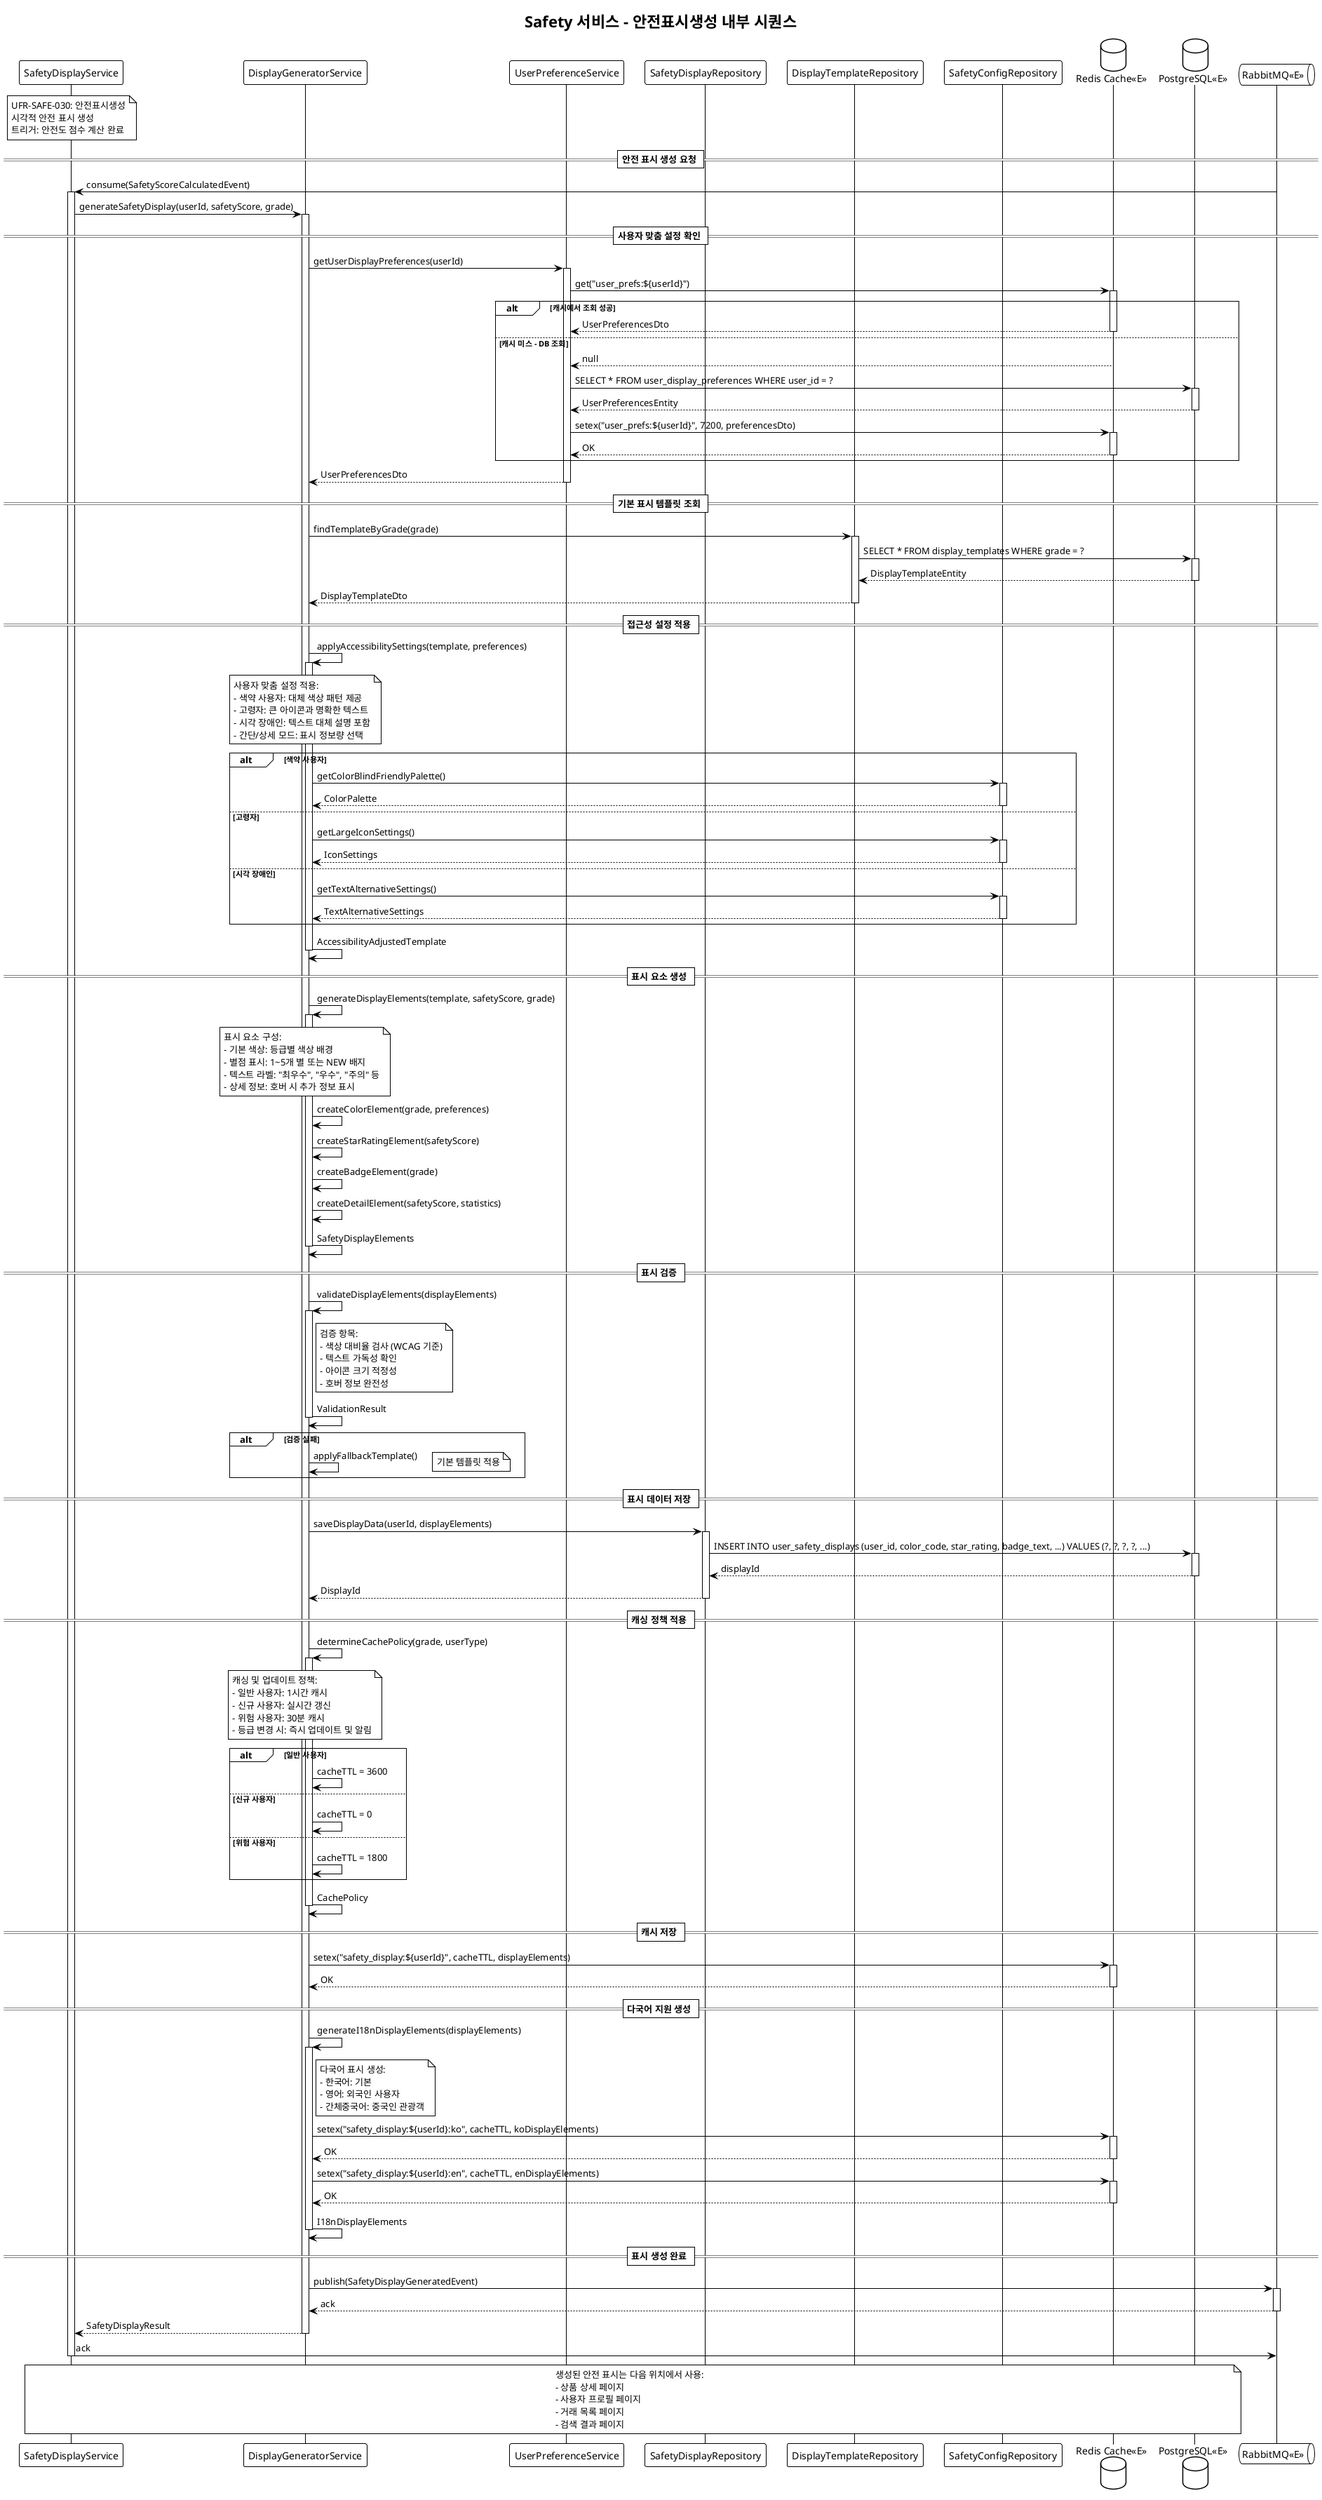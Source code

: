@startuml
!theme mono

title Safety 서비스 - 안전표시생성 내부 시퀀스

participant "SafetyDisplayService" as displayService
participant "DisplayGeneratorService" as generatorService
participant "UserPreferenceService" as prefService
participant "SafetyDisplayRepository" as displayRepo
participant "DisplayTemplateRepository" as templateRepo
participant "SafetyConfigRepository" as configRepo
database "Redis Cache<<E>>" as cache
database "PostgreSQL<<E>>" as database
queue "RabbitMQ<<E>>" as messageQueue

note over displayService
UFR-SAFE-030: 안전표시생성
시각적 안전 표시 생성
트리거: 안전도 점수 계산 완료
end note

== 안전 표시 생성 요청 ==
messageQueue -> displayService: consume(SafetyScoreCalculatedEvent)
activate displayService

displayService -> generatorService: generateSafetyDisplay(userId, safetyScore, grade)
activate generatorService

== 사용자 맞춤 설정 확인 ==
generatorService -> prefService: getUserDisplayPreferences(userId)
activate prefService

prefService -> cache: get("user_prefs:${userId}")
activate cache

alt 캐시에서 조회 성공
    cache --> prefService: UserPreferencesDto
    deactivate cache

else 캐시 미스 - DB 조회
    cache --> prefService: null
    deactivate cache

    prefService -> database: SELECT * FROM user_display_preferences WHERE user_id = ?
    activate database
    database --> prefService: UserPreferencesEntity
    deactivate database

    prefService -> cache: setex("user_prefs:${userId}", 7200, preferencesDto)
    activate cache
    cache --> prefService: OK
    deactivate cache
end

prefService --> generatorService: UserPreferencesDto
deactivate prefService

== 기본 표시 템플릿 조회 ==
generatorService -> templateRepo: findTemplateByGrade(grade)
activate templateRepo

templateRepo -> database: SELECT * FROM display_templates WHERE grade = ?
activate database
database --> templateRepo: DisplayTemplateEntity
deactivate database

templateRepo --> generatorService: DisplayTemplateDto
deactivate templateRepo

== 접근성 설정 적용 ==
generatorService -> generatorService: applyAccessibilitySettings(template, preferences)
activate generatorService

note over generatorService
사용자 맞춤 설정 적용:
- 색약 사용자: 대체 색상 패턴 제공
- 고령자: 큰 아이콘과 명확한 텍스트
- 시각 장애인: 텍스트 대체 설명 포함
- 간단/상세 모드: 표시 정보량 선택
end note

alt 색약 사용자
    generatorService -> configRepo: getColorBlindFriendlyPalette()
    activate configRepo
    configRepo --> generatorService: ColorPalette
    deactivate configRepo

else 고령자
    generatorService -> configRepo: getLargeIconSettings()
    activate configRepo
    configRepo --> generatorService: IconSettings
    deactivate configRepo

else 시각 장애인
    generatorService -> configRepo: getTextAlternativeSettings()
    activate configRepo
    configRepo --> generatorService: TextAlternativeSettings
    deactivate configRepo
end

generatorService -> generatorService: AccessibilityAdjustedTemplate
deactivate generatorService

== 표시 요소 생성 ==
generatorService -> generatorService: generateDisplayElements(template, safetyScore, grade)
activate generatorService

note over generatorService
표시 요소 구성:
- 기본 색상: 등급별 색상 배경
- 별점 표시: 1~5개 별 또는 NEW 배지
- 텍스트 라벨: "최우수", "우수", "주의" 등
- 상세 정보: 호버 시 추가 정보 표시
end note

generatorService -> generatorService: createColorElement(grade, preferences)
generatorService -> generatorService: createStarRatingElement(safetyScore)
generatorService -> generatorService: createBadgeElement(grade)
generatorService -> generatorService: createDetailElement(safetyScore, statistics)

generatorService -> generatorService: SafetyDisplayElements
deactivate generatorService

== 표시 검증 ==
generatorService -> generatorService: validateDisplayElements(displayElements)
activate generatorService

note right of generatorService
검증 항목:
- 색상 대비율 검사 (WCAG 기준)
- 텍스트 가독성 확인
- 아이콘 크기 적정성
- 호버 정보 완전성
end note

generatorService -> generatorService: ValidationResult
deactivate generatorService

alt 검증 실패
    generatorService -> generatorService: applyFallbackTemplate()
    note right: 기본 템플릿 적용
end

== 표시 데이터 저장 ==
generatorService -> displayRepo: saveDisplayData(userId, displayElements)
activate displayRepo

displayRepo -> database: INSERT INTO user_safety_displays (user_id, color_code, star_rating, badge_text, ...) VALUES (?, ?, ?, ?, ...)
activate database
database --> displayRepo: displayId
deactivate database

displayRepo --> generatorService: DisplayId
deactivate displayRepo

== 캐싱 정책 적용 ==
generatorService -> generatorService: determineCachePolicy(grade, userType)
activate generatorService

note over generatorService
캐싱 및 업데이트 정책:
- 일반 사용자: 1시간 캐시
- 신규 사용자: 실시간 갱신
- 위험 사용자: 30분 캐시
- 등급 변경 시: 즉시 업데이트 및 알림
end note

alt 일반 사용자
    generatorService -> generatorService: cacheTTL = 3600
else 신규 사용자
    generatorService -> generatorService: cacheTTL = 0
else 위험 사용자
    generatorService -> generatorService: cacheTTL = 1800
end

generatorService -> generatorService: CachePolicy
deactivate generatorService

== 캐시 저장 ==
generatorService -> cache: setex("safety_display:${userId}", cacheTTL, displayElements)
activate cache
cache --> generatorService: OK
deactivate cache

== 다국어 지원 생성 ==
generatorService -> generatorService: generateI18nDisplayElements(displayElements)
activate generatorService

note right of generatorService
다국어 표시 생성:
- 한국어: 기본
- 영어: 외국인 사용자
- 간체중국어: 중국인 관광객
end note

generatorService -> cache: setex("safety_display:${userId}:ko", cacheTTL, koDisplayElements)
activate cache
cache --> generatorService: OK
deactivate cache

generatorService -> cache: setex("safety_display:${userId}:en", cacheTTL, enDisplayElements)
activate cache
cache --> generatorService: OK
deactivate cache

generatorService -> generatorService: I18nDisplayElements
deactivate generatorService

== 표시 생성 완료 ==
generatorService -> messageQueue: publish(SafetyDisplayGeneratedEvent)
activate messageQueue
messageQueue --> generatorService: ack
deactivate messageQueue

generatorService --> displayService: SafetyDisplayResult
deactivate generatorService

displayService -> messageQueue: ack
deactivate displayService

note over displayService, database
생성된 안전 표시는 다음 위치에서 사용:
- 상품 상세 페이지
- 사용자 프로필 페이지
- 거래 목록 페이지
- 검색 결과 페이지
end note

@enduml